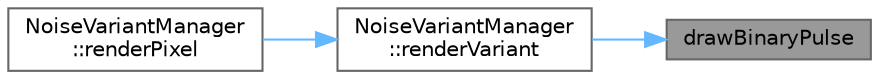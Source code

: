 digraph "drawBinaryPulse"
{
 // INTERACTIVE_SVG=YES
 // LATEX_PDF_SIZE
  bgcolor="transparent";
  edge [fontname=Helvetica,fontsize=10,labelfontname=Helvetica,labelfontsize=10];
  node [fontname=Helvetica,fontsize=10,shape=box,height=0.2,width=0.4];
  rankdir="RL";
  Node1 [id="Node000001",label="drawBinaryPulse",height=0.2,width=0.4,color="gray40", fillcolor="grey60", style="filled", fontcolor="black",tooltip=" "];
  Node1 -> Node2 [id="edge1_Node000001_Node000002",dir="back",color="steelblue1",style="solid",tooltip=" "];
  Node2 [id="Node000002",label="NoiseVariantManager\l::renderVariant",height=0.2,width=0.4,color="grey40", fillcolor="white", style="filled",URL="$d5/d14/class_noise_variant_manager_ab935fb8965b72b80bd397cc8101b8ea4.html#ab935fb8965b72b80bd397cc8101b8ea4",tooltip=" "];
  Node2 -> Node3 [id="edge2_Node000002_Node000003",dir="back",color="steelblue1",style="solid",tooltip=" "];
  Node3 [id="Node000003",label="NoiseVariantManager\l::renderPixel",height=0.2,width=0.4,color="grey40", fillcolor="white", style="filled",URL="$d5/d14/class_noise_variant_manager_a3d345379622cd0dffb1e726d48c35e30.html#a3d345379622cd0dffb1e726d48c35e30",tooltip=" "];
}
